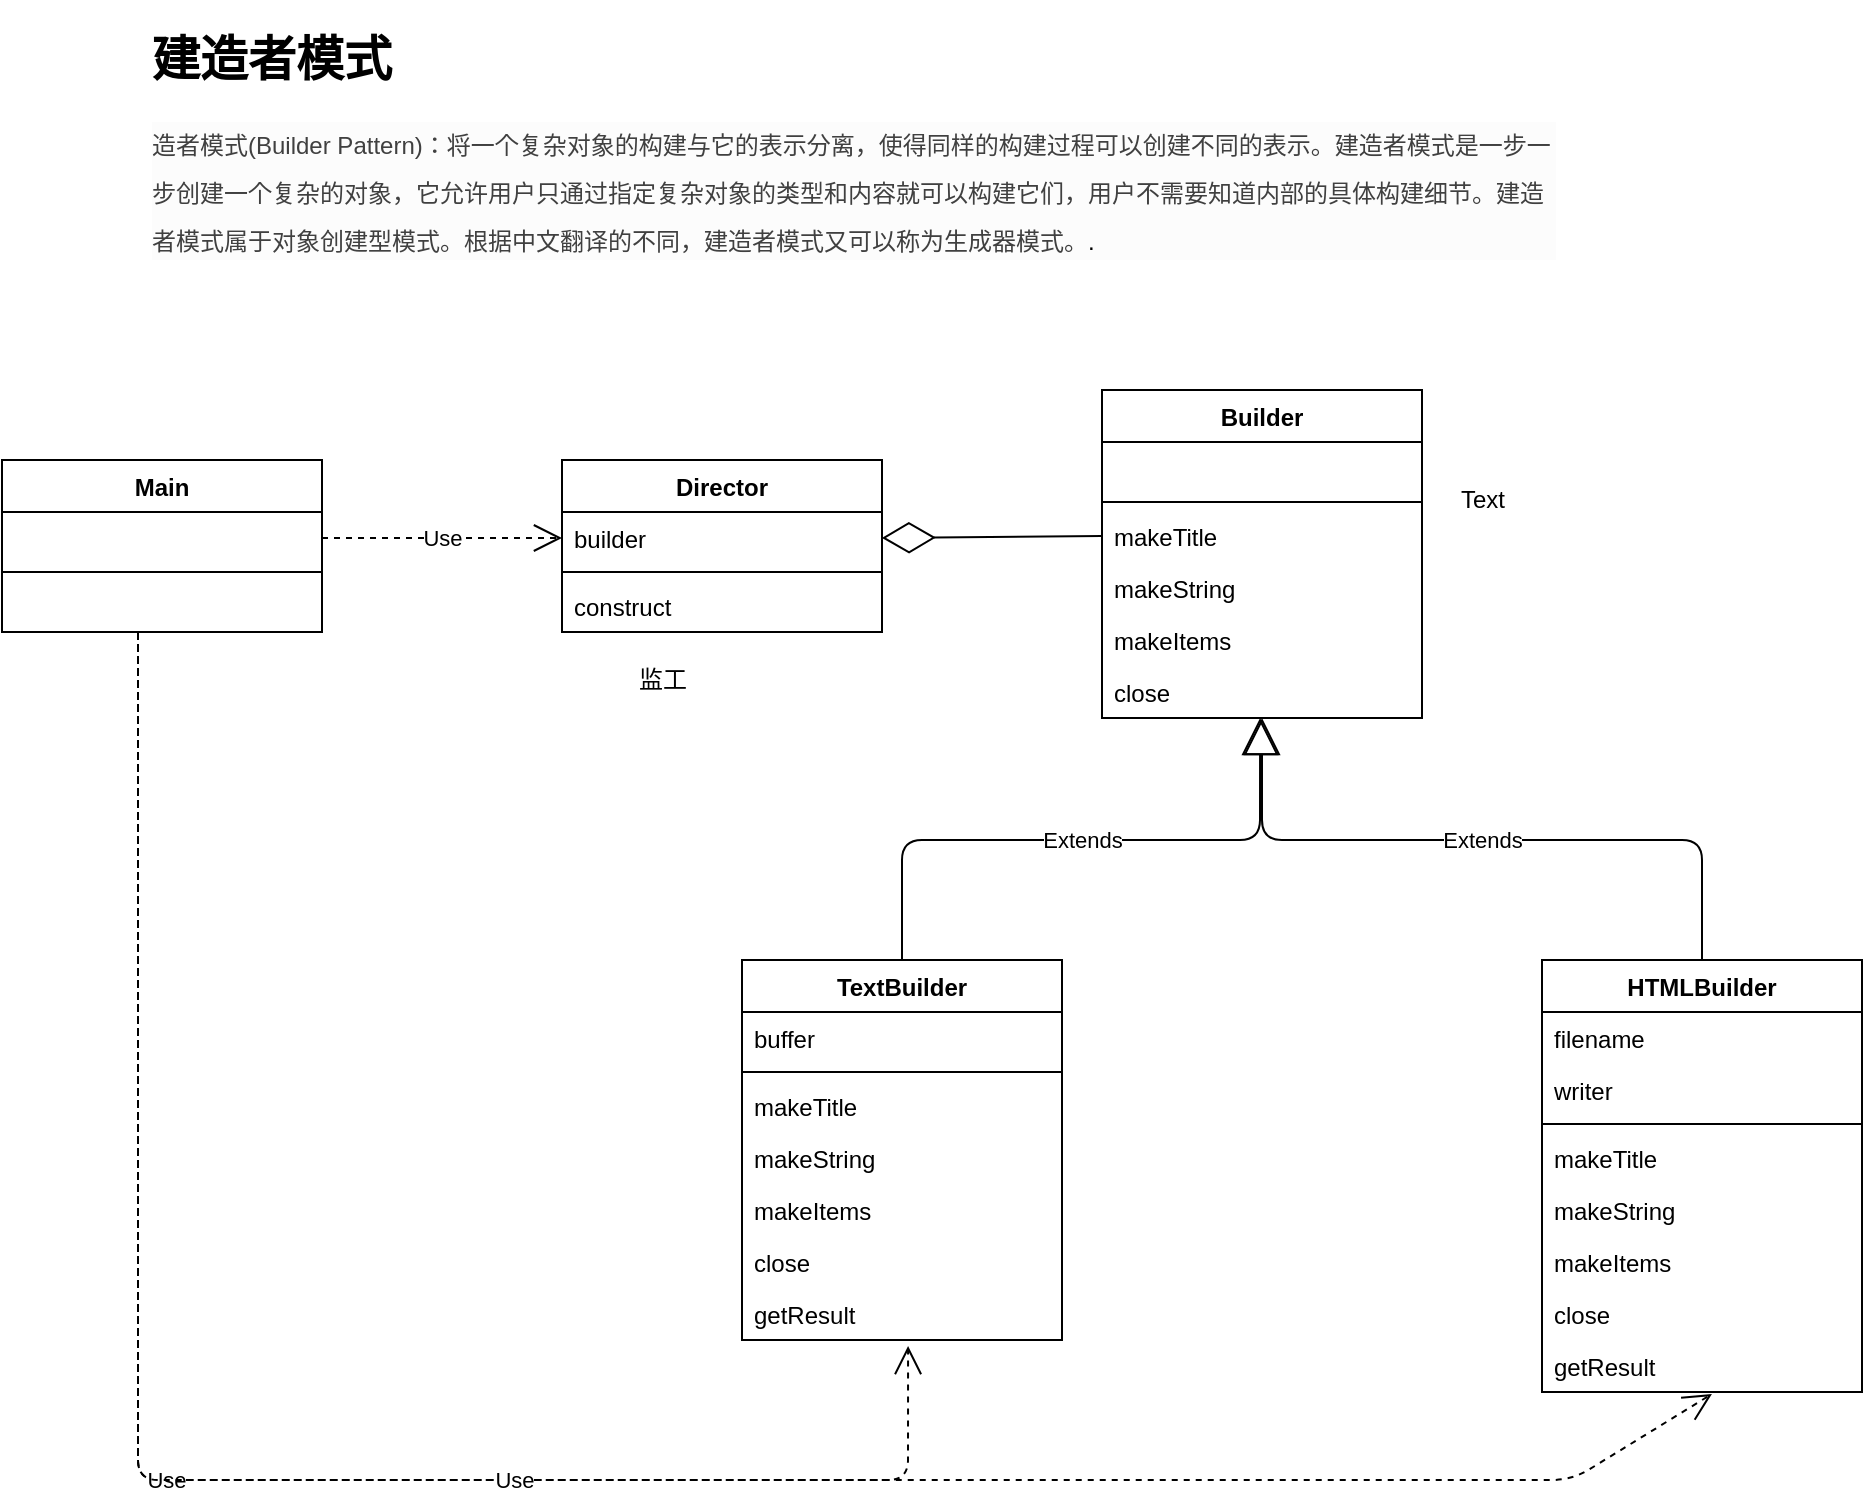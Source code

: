 <mxfile version="14.7.4" type="embed"><diagram id="23iRSUPoRavnBvh4doch" name="Page-1"><mxGraphModel dx="2219" dy="730" grid="1" gridSize="10" guides="1" tooltips="1" connect="1" arrows="1" fold="1" page="1" pageScale="1" pageWidth="827" pageHeight="1169" math="0" shadow="0"><root><mxCell id="0"/><mxCell id="1" parent="0"/><mxCell id="2" value="&lt;h1&gt;建造者模式&lt;/h1&gt;&lt;p style=&quot;box-sizing: border-box ; line-height: 24px ; margin: 0px 0px 24px ; color: rgb(64 , 64 , 64) ; font-family: &amp;#34;lato&amp;#34; , , &amp;#34;helvetica neue&amp;#34; , &amp;#34;arial&amp;#34; , sans-serif ; background-color: rgb(252 , 252 , 252)&quot;&gt;&lt;font style=&quot;font-size: 12px&quot;&gt;造者模式(Builder Pattern)：将一个复杂对象的构建与它的表示分离，使得同样的构建过程可以创建不同的表示。&lt;/font&gt;建造者模式是一步一步创建一个复杂的对象，它允许用户只通过指定复杂对象的类型和内容就可以构建它们，用户不需要知道内部的具体构建细节。建造者模式属于对象创建型模式。根据中文翻译的不同，建造者模式又可以称为生成器模式。&lt;span style=&quot;color: rgb(0 , 0 , 0)&quot;&gt;.&lt;/span&gt;&lt;/p&gt;" style="text;html=1;strokeColor=none;fillColor=none;spacing=5;spacingTop=-20;whiteSpace=wrap;overflow=hidden;rounded=0;" parent="1" vertex="1"><mxGeometry x="10" y="70" width="710" height="120" as="geometry"/></mxCell><mxCell id="3" value="Main" style="swimlane;fontStyle=1;align=center;verticalAlign=top;childLayout=stackLayout;horizontal=1;startSize=26;horizontalStack=0;resizeParent=1;resizeParentMax=0;resizeLast=0;collapsible=1;marginBottom=0;" vertex="1" parent="1"><mxGeometry x="-60" y="290" width="160" height="86" as="geometry"/></mxCell><mxCell id="4" value=" " style="text;strokeColor=none;fillColor=none;align=left;verticalAlign=top;spacingLeft=4;spacingRight=4;overflow=hidden;rotatable=0;points=[[0,0.5],[1,0.5]];portConstraint=eastwest;" vertex="1" parent="3"><mxGeometry y="26" width="160" height="26" as="geometry"/></mxCell><mxCell id="5" value="" style="line;strokeWidth=1;fillColor=none;align=left;verticalAlign=middle;spacingTop=-1;spacingLeft=3;spacingRight=3;rotatable=0;labelPosition=right;points=[];portConstraint=eastwest;" vertex="1" parent="3"><mxGeometry y="52" width="160" height="8" as="geometry"/></mxCell><mxCell id="6" value=" " style="text;strokeColor=none;fillColor=none;align=left;verticalAlign=top;spacingLeft=4;spacingRight=4;overflow=hidden;rotatable=0;points=[[0,0.5],[1,0.5]];portConstraint=eastwest;" vertex="1" parent="3"><mxGeometry y="60" width="160" height="26" as="geometry"/></mxCell><mxCell id="7" value="Director" style="swimlane;fontStyle=1;align=center;verticalAlign=top;childLayout=stackLayout;horizontal=1;startSize=26;horizontalStack=0;resizeParent=1;resizeParentMax=0;resizeLast=0;collapsible=1;marginBottom=0;" vertex="1" parent="1"><mxGeometry x="220" y="290" width="160" height="86" as="geometry"/></mxCell><mxCell id="8" value="builder " style="text;strokeColor=none;fillColor=none;align=left;verticalAlign=top;spacingLeft=4;spacingRight=4;overflow=hidden;rotatable=0;points=[[0,0.5],[1,0.5]];portConstraint=eastwest;" vertex="1" parent="7"><mxGeometry y="26" width="160" height="26" as="geometry"/></mxCell><mxCell id="9" value="" style="line;strokeWidth=1;fillColor=none;align=left;verticalAlign=middle;spacingTop=-1;spacingLeft=3;spacingRight=3;rotatable=0;labelPosition=right;points=[];portConstraint=eastwest;" vertex="1" parent="7"><mxGeometry y="52" width="160" height="8" as="geometry"/></mxCell><mxCell id="10" value="construct " style="text;strokeColor=none;fillColor=none;align=left;verticalAlign=top;spacingLeft=4;spacingRight=4;overflow=hidden;rotatable=0;points=[[0,0.5],[1,0.5]];portConstraint=eastwest;" vertex="1" parent="7"><mxGeometry y="60" width="160" height="26" as="geometry"/></mxCell><mxCell id="11" value="Builder" style="swimlane;fontStyle=1;align=center;verticalAlign=top;childLayout=stackLayout;horizontal=1;startSize=26;horizontalStack=0;resizeParent=1;resizeParentMax=0;resizeLast=0;collapsible=1;marginBottom=0;" vertex="1" parent="1"><mxGeometry x="490" y="255" width="160" height="164" as="geometry"/></mxCell><mxCell id="12" value=" " style="text;strokeColor=none;fillColor=none;align=left;verticalAlign=top;spacingLeft=4;spacingRight=4;overflow=hidden;rotatable=0;points=[[0,0.5],[1,0.5]];portConstraint=eastwest;" vertex="1" parent="11"><mxGeometry y="26" width="160" height="26" as="geometry"/></mxCell><mxCell id="13" value="" style="line;strokeWidth=1;fillColor=none;align=left;verticalAlign=middle;spacingTop=-1;spacingLeft=3;spacingRight=3;rotatable=0;labelPosition=right;points=[];portConstraint=eastwest;" vertex="1" parent="11"><mxGeometry y="52" width="160" height="8" as="geometry"/></mxCell><mxCell id="14" value="makeTitle " style="text;strokeColor=none;fillColor=none;align=left;verticalAlign=top;spacingLeft=4;spacingRight=4;overflow=hidden;rotatable=0;points=[[0,0.5],[1,0.5]];portConstraint=eastwest;" vertex="1" parent="11"><mxGeometry y="60" width="160" height="26" as="geometry"/></mxCell><mxCell id="32" value="makeString" style="text;strokeColor=none;fillColor=none;align=left;verticalAlign=top;spacingLeft=4;spacingRight=4;overflow=hidden;rotatable=0;points=[[0,0.5],[1,0.5]];portConstraint=eastwest;" vertex="1" parent="11"><mxGeometry y="86" width="160" height="26" as="geometry"/></mxCell><mxCell id="33" value="makeItems" style="text;strokeColor=none;fillColor=none;align=left;verticalAlign=top;spacingLeft=4;spacingRight=4;overflow=hidden;rotatable=0;points=[[0,0.5],[1,0.5]];portConstraint=eastwest;" vertex="1" parent="11"><mxGeometry y="112" width="160" height="26" as="geometry"/></mxCell><mxCell id="34" value="close" style="text;strokeColor=none;fillColor=none;align=left;verticalAlign=top;spacingLeft=4;spacingRight=4;overflow=hidden;rotatable=0;points=[[0,0.5],[1,0.5]];portConstraint=eastwest;" vertex="1" parent="11"><mxGeometry y="138" width="160" height="26" as="geometry"/></mxCell><mxCell id="15" value="TextBuilder" style="swimlane;fontStyle=1;align=center;verticalAlign=top;childLayout=stackLayout;horizontal=1;startSize=26;horizontalStack=0;resizeParent=1;resizeParentMax=0;resizeLast=0;collapsible=1;marginBottom=0;" vertex="1" parent="1"><mxGeometry x="310" y="540" width="160" height="190" as="geometry"/></mxCell><mxCell id="16" value="buffer " style="text;strokeColor=none;fillColor=none;align=left;verticalAlign=top;spacingLeft=4;spacingRight=4;overflow=hidden;rotatable=0;points=[[0,0.5],[1,0.5]];portConstraint=eastwest;" vertex="1" parent="15"><mxGeometry y="26" width="160" height="26" as="geometry"/></mxCell><mxCell id="17" value="" style="line;strokeWidth=1;fillColor=none;align=left;verticalAlign=middle;spacingTop=-1;spacingLeft=3;spacingRight=3;rotatable=0;labelPosition=right;points=[];portConstraint=eastwest;" vertex="1" parent="15"><mxGeometry y="52" width="160" height="8" as="geometry"/></mxCell><mxCell id="18" value="makeTitle " style="text;strokeColor=none;fillColor=none;align=left;verticalAlign=top;spacingLeft=4;spacingRight=4;overflow=hidden;rotatable=0;points=[[0,0.5],[1,0.5]];portConstraint=eastwest;" vertex="1" parent="15"><mxGeometry y="60" width="160" height="26" as="geometry"/></mxCell><mxCell id="19" value="makeString" style="text;strokeColor=none;fillColor=none;align=left;verticalAlign=top;spacingLeft=4;spacingRight=4;overflow=hidden;rotatable=0;points=[[0,0.5],[1,0.5]];portConstraint=eastwest;" vertex="1" parent="15"><mxGeometry y="86" width="160" height="26" as="geometry"/></mxCell><mxCell id="20" value="makeItems" style="text;strokeColor=none;fillColor=none;align=left;verticalAlign=top;spacingLeft=4;spacingRight=4;overflow=hidden;rotatable=0;points=[[0,0.5],[1,0.5]];portConstraint=eastwest;" vertex="1" parent="15"><mxGeometry y="112" width="160" height="26" as="geometry"/></mxCell><mxCell id="21" value="close" style="text;strokeColor=none;fillColor=none;align=left;verticalAlign=top;spacingLeft=4;spacingRight=4;overflow=hidden;rotatable=0;points=[[0,0.5],[1,0.5]];portConstraint=eastwest;" vertex="1" parent="15"><mxGeometry y="138" width="160" height="26" as="geometry"/></mxCell><mxCell id="22" value="getResult" style="text;strokeColor=none;fillColor=none;align=left;verticalAlign=top;spacingLeft=4;spacingRight=4;overflow=hidden;rotatable=0;points=[[0,0.5],[1,0.5]];portConstraint=eastwest;" vertex="1" parent="15"><mxGeometry y="164" width="160" height="26" as="geometry"/></mxCell><mxCell id="23" value="HTMLBuilder" style="swimlane;fontStyle=1;align=center;verticalAlign=top;childLayout=stackLayout;horizontal=1;startSize=26;horizontalStack=0;resizeParent=1;resizeParentMax=0;resizeLast=0;collapsible=1;marginBottom=0;" vertex="1" parent="1"><mxGeometry x="710" y="540" width="160" height="216" as="geometry"/></mxCell><mxCell id="24" value="filename" style="text;strokeColor=none;fillColor=none;align=left;verticalAlign=top;spacingLeft=4;spacingRight=4;overflow=hidden;rotatable=0;points=[[0,0.5],[1,0.5]];portConstraint=eastwest;" vertex="1" parent="23"><mxGeometry y="26" width="160" height="26" as="geometry"/></mxCell><mxCell id="31" value="writer" style="text;strokeColor=none;fillColor=none;align=left;verticalAlign=top;spacingLeft=4;spacingRight=4;overflow=hidden;rotatable=0;points=[[0,0.5],[1,0.5]];portConstraint=eastwest;" vertex="1" parent="23"><mxGeometry y="52" width="160" height="26" as="geometry"/></mxCell><mxCell id="25" value="" style="line;strokeWidth=1;fillColor=none;align=left;verticalAlign=middle;spacingTop=-1;spacingLeft=3;spacingRight=3;rotatable=0;labelPosition=right;points=[];portConstraint=eastwest;" vertex="1" parent="23"><mxGeometry y="78" width="160" height="8" as="geometry"/></mxCell><mxCell id="26" value="makeTitle " style="text;strokeColor=none;fillColor=none;align=left;verticalAlign=top;spacingLeft=4;spacingRight=4;overflow=hidden;rotatable=0;points=[[0,0.5],[1,0.5]];portConstraint=eastwest;" vertex="1" parent="23"><mxGeometry y="86" width="160" height="26" as="geometry"/></mxCell><mxCell id="27" value="makeString" style="text;strokeColor=none;fillColor=none;align=left;verticalAlign=top;spacingLeft=4;spacingRight=4;overflow=hidden;rotatable=0;points=[[0,0.5],[1,0.5]];portConstraint=eastwest;" vertex="1" parent="23"><mxGeometry y="112" width="160" height="26" as="geometry"/></mxCell><mxCell id="28" value="makeItems" style="text;strokeColor=none;fillColor=none;align=left;verticalAlign=top;spacingLeft=4;spacingRight=4;overflow=hidden;rotatable=0;points=[[0,0.5],[1,0.5]];portConstraint=eastwest;" vertex="1" parent="23"><mxGeometry y="138" width="160" height="26" as="geometry"/></mxCell><mxCell id="29" value="close" style="text;strokeColor=none;fillColor=none;align=left;verticalAlign=top;spacingLeft=4;spacingRight=4;overflow=hidden;rotatable=0;points=[[0,0.5],[1,0.5]];portConstraint=eastwest;" vertex="1" parent="23"><mxGeometry y="164" width="160" height="26" as="geometry"/></mxCell><mxCell id="30" value="getResult" style="text;strokeColor=none;fillColor=none;align=left;verticalAlign=top;spacingLeft=4;spacingRight=4;overflow=hidden;rotatable=0;points=[[0,0.5],[1,0.5]];portConstraint=eastwest;" vertex="1" parent="23"><mxGeometry y="190" width="160" height="26" as="geometry"/></mxCell><mxCell id="36" value="Use" style="endArrow=open;endSize=12;dashed=1;html=1;exitX=1;exitY=0.5;exitDx=0;exitDy=0;entryX=0;entryY=0.5;entryDx=0;entryDy=0;" edge="1" parent="1" source="4" target="8"><mxGeometry width="160" relative="1" as="geometry"><mxPoint x="220" y="450" as="sourcePoint"/><mxPoint x="380" y="450" as="targetPoint"/></mxGeometry></mxCell><mxCell id="37" value="Use" style="endArrow=open;endSize=12;dashed=1;html=1;exitX=0.425;exitY=1;exitDx=0;exitDy=0;exitPerimeter=0;entryX=0.519;entryY=1.115;entryDx=0;entryDy=0;entryPerimeter=0;" edge="1" parent="1" source="6" target="22"><mxGeometry width="160" relative="1" as="geometry"><mxPoint x="110" y="520" as="sourcePoint"/><mxPoint x="270" y="520" as="targetPoint"/><Array as="points"><mxPoint x="8" y="800"/><mxPoint x="393" y="800"/></Array></mxGeometry></mxCell><mxCell id="38" value="Use" style="endArrow=open;endSize=12;dashed=1;html=1;entryX=0.531;entryY=1.038;entryDx=0;entryDy=0;entryPerimeter=0;exitX=0.425;exitY=1.038;exitDx=0;exitDy=0;exitPerimeter=0;" edge="1" parent="1" source="6" target="30"><mxGeometry width="160" relative="1" as="geometry"><mxPoint x="130" y="370" as="sourcePoint"/><mxPoint x="320" y="420" as="targetPoint"/><Array as="points"><mxPoint x="8" y="800"/><mxPoint x="725" y="800"/></Array></mxGeometry></mxCell><mxCell id="39" value="Extends" style="endArrow=block;endSize=16;endFill=0;html=1;exitX=0.5;exitY=0;exitDx=0;exitDy=0;entryX=0.494;entryY=1;entryDx=0;entryDy=0;entryPerimeter=0;" edge="1" parent="1" source="15" target="34"><mxGeometry width="160" relative="1" as="geometry"><mxPoint x="530" y="520" as="sourcePoint"/><mxPoint x="690" y="520" as="targetPoint"/><Array as="points"><mxPoint x="390" y="480"/><mxPoint x="569" y="480"/></Array></mxGeometry></mxCell><mxCell id="40" value="Extends" style="endArrow=block;endSize=16;endFill=0;html=1;exitX=0.5;exitY=0;exitDx=0;exitDy=0;" edge="1" parent="1" source="23" target="34"><mxGeometry width="160" relative="1" as="geometry"><mxPoint x="720" y="470" as="sourcePoint"/><mxPoint x="570" y="434" as="targetPoint"/><Array as="points"><mxPoint x="790" y="480"/><mxPoint x="570" y="480"/></Array></mxGeometry></mxCell><mxCell id="41" value="" style="endArrow=diamondThin;endFill=0;endSize=24;html=1;entryX=1;entryY=0.5;entryDx=0;entryDy=0;exitX=0;exitY=0.5;exitDx=0;exitDy=0;" edge="1" parent="1" source="14" target="8"><mxGeometry width="160" relative="1" as="geometry"><mxPoint x="230" y="434" as="sourcePoint"/><mxPoint x="390" y="434" as="targetPoint"/></mxGeometry></mxCell><mxCell id="42" value="监工" style="text;html=1;align=center;verticalAlign=middle;resizable=0;points=[];autosize=1;strokeColor=none;" vertex="1" parent="1"><mxGeometry x="250" y="390" width="40" height="20" as="geometry"/></mxCell><mxCell id="43" value="Text" style="text;html=1;align=center;verticalAlign=middle;resizable=0;points=[];autosize=1;strokeColor=none;" vertex="1" parent="1"><mxGeometry x="660" y="300" width="40" height="20" as="geometry"/></mxCell></root></mxGraphModel></diagram></mxfile>